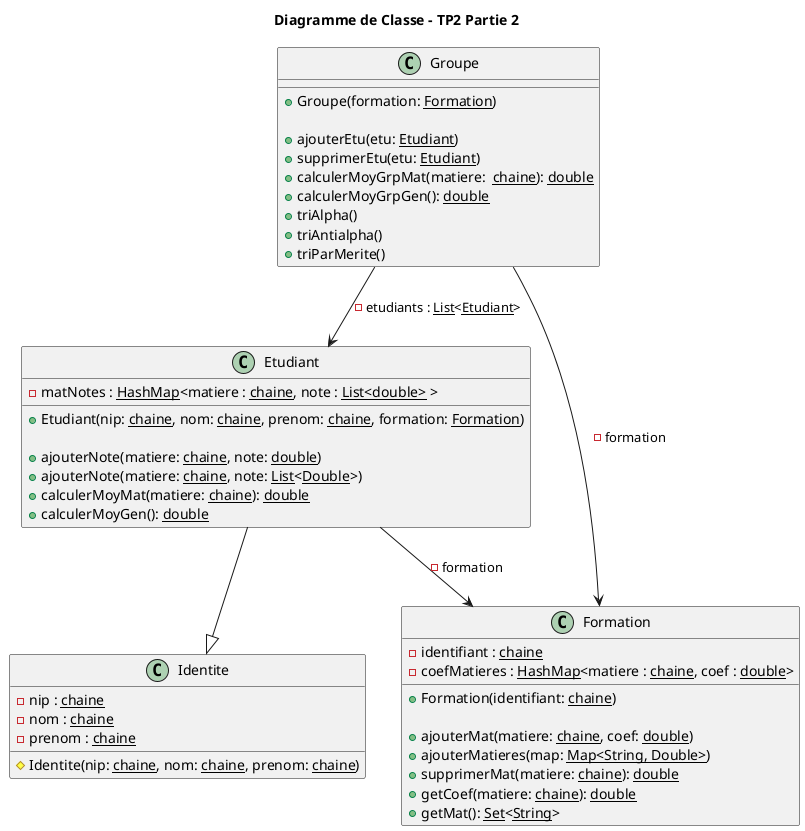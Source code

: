 
@startuml

title Diagramme de Classe - TP2 Partie 2

class Etudiant{
    - matNotes : <u>HashMap</u><matiere : <u>chaine</u>, note : <u>List<double></u> >

    + Etudiant(nip: <u>chaine</u>, nom: <u>chaine</u>, prenom: <u>chaine</u>, formation: <u>Formation</u>)

    + ajouterNote(matiere: <u>chaine</u>, note: <u>double</u>)
    + ajouterNote(matiere: <u>chaine</u>, note: <u>List</u><<u>Double</u>>)
    + calculerMoyMat(matiere: <u>chaine</u>): <u>double</u>
    + calculerMoyGen(): <u>double</u>
}
Etudiant --|> Identite
Etudiant --> Formation: - formation

class Identite{
    - nip : <u>chaine</u>
    - nom : <u>chaine</u>
    - prenom : <u>chaine</u>

    # Identite(nip: <u>chaine</u>, nom: <u>chaine</u>, prenom: <u>chaine</u>)
}

class Formation{
    - identifiant : <u>chaine</u>
    - coefMatieres : <u>HashMap</u><matiere : <u>chaine</u>, coef : <u>double</u>>

    + Formation(identifiant: <u>chaine</u>)

    + ajouterMat(matiere: <u>chaine</u>, coef: <u>double</u>)
    + ajouterMatieres(map: <u>Map<String, Double></u>)
    + supprimerMat(matiere: <u>chaine</u>): <u>double</u>
    + getCoef(matiere: <u>chaine</u>): <u>double</u>
    + getMat(): <u>Set</u><<u>String</u>>
}

class Groupe{
    + Groupe(formation: <u>Formation</u>)

    + ajouterEtu(etu: <u>Etudiant</u>)
    + supprimerEtu(etu: <u>Etudiant</u>)
    + calculerMoyGrpMat(matiere:  <u>chaine</u>): <u>double</u>
    + calculerMoyGrpGen(): <u>double</u>
    + triAlpha()
    + triAntialpha()
    + triParMerite()
}
Groupe --> Formation: - formation
Groupe --> Etudiant: - etudiants : <u>List</u><<u>Etudiant</u>>
@enduml
